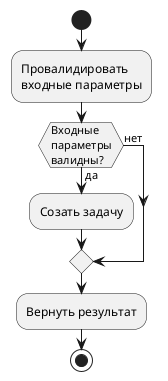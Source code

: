 @startuml

start

:Провалидировать\nвходные параметры;

if (Входные\nпараметры\nвалидны?) then (да)

:Созать задачу;

else (нет)

endif

:Вернуть результат;

stop

@enduml
